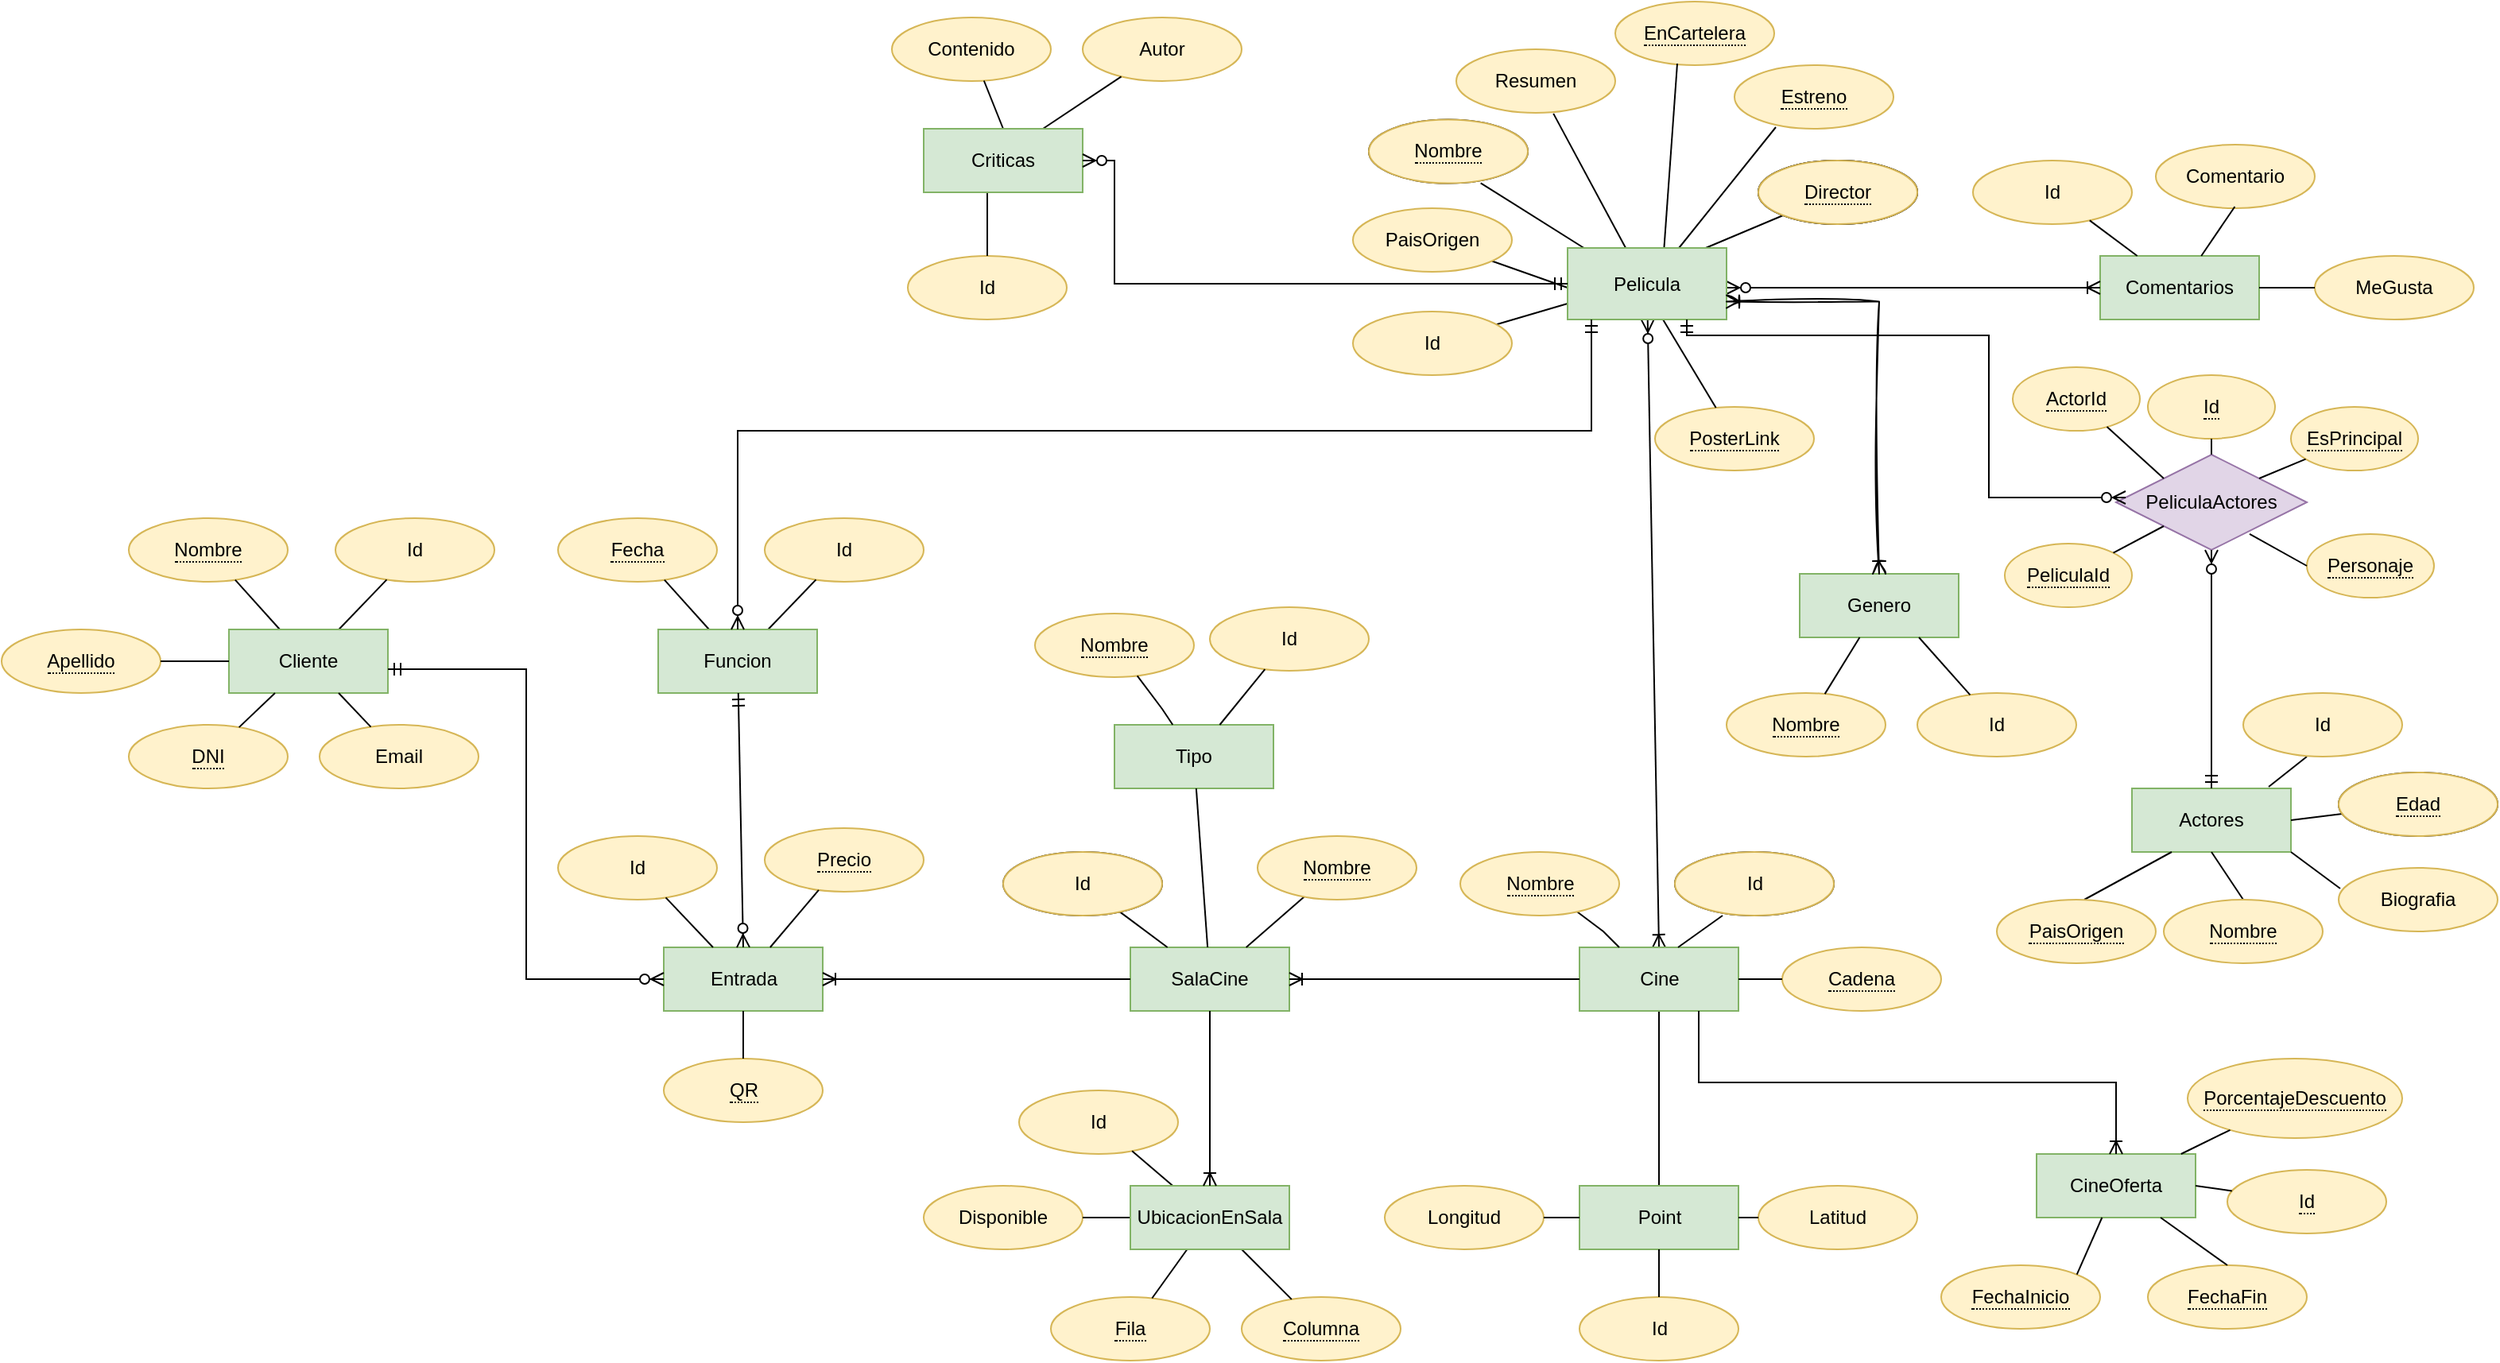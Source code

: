 <mxfile version="21.2.3" type="github">
  <diagram id="R2lEEEUBdFMjLlhIrx00" name="Page-1">
    <mxGraphModel dx="2820" dy="452" grid="1" gridSize="10" guides="1" tooltips="1" connect="1" arrows="1" fold="1" page="1" pageScale="1" pageWidth="850" pageHeight="1100" math="0" shadow="0" extFonts="Permanent Marker^https://fonts.googleapis.com/css?family=Permanent+Marker">
      <root>
        <mxCell id="0" />
        <mxCell id="1" parent="0" />
        <mxCell id="tJHlunaHGwE3_z8lCXSF-1" value="Pelicula" style="whiteSpace=wrap;html=1;align=center;fillColor=#d5e8d4;strokeColor=#82b366;" parent="1" vertex="1">
          <mxGeometry x="125" y="300" width="100" height="40" as="geometry" />
        </mxCell>
        <mxCell id="tJHlunaHGwE3_z8lCXSF-5" value="" style="endArrow=none;html=1;rounded=0;exitX=1;exitY=1;exitDx=0;exitDy=0;" parent="1" target="tJHlunaHGwE3_z8lCXSF-1" edge="1">
          <mxGeometry relative="1" as="geometry">
            <mxPoint x="70.355" y="254.142" as="sourcePoint" />
            <mxPoint x="445" y="350" as="targetPoint" />
          </mxGeometry>
        </mxCell>
        <mxCell id="tJHlunaHGwE3_z8lCXSF-7" value="" style="endArrow=none;html=1;rounded=0;exitX=0.26;exitY=0.975;exitDx=0;exitDy=0;exitPerimeter=0;" parent="1" source="tJHlunaHGwE3_z8lCXSF-92" target="tJHlunaHGwE3_z8lCXSF-1" edge="1">
          <mxGeometry relative="1" as="geometry">
            <mxPoint x="206" y="244" as="sourcePoint" />
            <mxPoint x="445" y="350" as="targetPoint" />
          </mxGeometry>
        </mxCell>
        <mxCell id="tJHlunaHGwE3_z8lCXSF-8" value="&lt;span style=&quot;border-bottom: 1px dotted&quot;&gt;Director&lt;/span&gt;" style="ellipse;whiteSpace=wrap;html=1;align=center;" parent="1" vertex="1">
          <mxGeometry x="245" y="240" width="100" height="40" as="geometry" />
        </mxCell>
        <mxCell id="tJHlunaHGwE3_z8lCXSF-9" value="" style="endArrow=none;html=1;rounded=0;entryX=0.75;entryY=0;entryDx=0;entryDy=0;" parent="1" source="tJHlunaHGwE3_z8lCXSF-95" target="tJHlunaHGwE3_z8lCXSF-1" edge="1">
          <mxGeometry relative="1" as="geometry">
            <mxPoint x="285" y="350" as="sourcePoint" />
            <mxPoint x="445" y="350" as="targetPoint" />
          </mxGeometry>
        </mxCell>
        <mxCell id="tJHlunaHGwE3_z8lCXSF-11" value="Actores" style="whiteSpace=wrap;html=1;align=center;fillColor=#d5e8d4;strokeColor=#82b366;" parent="1" vertex="1">
          <mxGeometry x="480" y="635" width="100" height="40" as="geometry" />
        </mxCell>
        <mxCell id="tJHlunaHGwE3_z8lCXSF-14" value="&lt;span style=&quot;border-bottom: 1px dotted&quot;&gt;Edad&lt;/span&gt;" style="ellipse;whiteSpace=wrap;html=1;align=center;" parent="1" vertex="1">
          <mxGeometry x="610" y="625" width="100" height="40" as="geometry" />
        </mxCell>
        <mxCell id="tJHlunaHGwE3_z8lCXSF-16" value="" style="endArrow=none;html=1;rounded=0;entryX=0.25;entryY=1;entryDx=0;entryDy=0;" parent="1" target="tJHlunaHGwE3_z8lCXSF-11" edge="1">
          <mxGeometry relative="1" as="geometry">
            <mxPoint x="450" y="705" as="sourcePoint" />
            <mxPoint x="540" y="635" as="targetPoint" />
          </mxGeometry>
        </mxCell>
        <mxCell id="tJHlunaHGwE3_z8lCXSF-17" value="" style="endArrow=none;html=1;rounded=0;exitX=1;exitY=0.5;exitDx=0;exitDy=0;" parent="1" source="tJHlunaHGwE3_z8lCXSF-11" target="tJHlunaHGwE3_z8lCXSF-97" edge="1">
          <mxGeometry relative="1" as="geometry">
            <mxPoint x="380" y="635" as="sourcePoint" />
            <mxPoint x="610" y="655" as="targetPoint" />
          </mxGeometry>
        </mxCell>
        <mxCell id="tJHlunaHGwE3_z8lCXSF-18" value="" style="endArrow=none;html=1;rounded=0;entryX=0.5;entryY=1;entryDx=0;entryDy=0;exitX=0.5;exitY=0;exitDx=0;exitDy=0;" parent="1" source="tJHlunaHGwE3_z8lCXSF-98" target="tJHlunaHGwE3_z8lCXSF-11" edge="1">
          <mxGeometry relative="1" as="geometry">
            <mxPoint x="550" y="705" as="sourcePoint" />
            <mxPoint x="540" y="635" as="targetPoint" />
          </mxGeometry>
        </mxCell>
        <mxCell id="tJHlunaHGwE3_z8lCXSF-22" value="" style="endArrow=none;html=1;rounded=0;entryX=0;entryY=0.5;entryDx=0;entryDy=0;" parent="1" source="tJHlunaHGwE3_z8lCXSF-93" target="tJHlunaHGwE3_z8lCXSF-1" edge="1">
          <mxGeometry relative="1" as="geometry">
            <mxPoint x="76.144" y="361.876" as="sourcePoint" />
            <mxPoint x="445" y="350" as="targetPoint" />
          </mxGeometry>
        </mxCell>
        <mxCell id="tJHlunaHGwE3_z8lCXSF-23" value="SalaCine" style="whiteSpace=wrap;html=1;align=center;fillColor=#d5e8d4;strokeColor=#82b366;" parent="1" vertex="1">
          <mxGeometry x="-150" y="735" width="100" height="40" as="geometry" />
        </mxCell>
        <mxCell id="tJHlunaHGwE3_z8lCXSF-24" value="" style="fontSize=12;html=1;endArrow=ERoneToMany;startArrow=ERzeroToMany;rounded=0;entryX=0.5;entryY=0;entryDx=0;entryDy=0;" parent="1" source="tJHlunaHGwE3_z8lCXSF-1" target="tJHlunaHGwE3_z8lCXSF-58" edge="1">
          <mxGeometry width="100" height="100" relative="1" as="geometry">
            <mxPoint x="280" y="465" as="sourcePoint" />
            <mxPoint x="440" y="505" as="targetPoint" />
          </mxGeometry>
        </mxCell>
        <mxCell id="tJHlunaHGwE3_z8lCXSF-25" value="&lt;span style=&quot;border-bottom: 1px dotted&quot;&gt;Nombre&lt;/span&gt;" style="ellipse;whiteSpace=wrap;html=1;align=center;fillColor=#fff2cc;strokeColor=#d6b656;" parent="1" vertex="1">
          <mxGeometry x="225" y="575" width="100" height="40" as="geometry" />
        </mxCell>
        <mxCell id="tJHlunaHGwE3_z8lCXSF-26" value="Genero" style="whiteSpace=wrap;html=1;align=center;fillColor=#d5e8d4;strokeColor=#82b366;" parent="1" vertex="1">
          <mxGeometry x="271" y="500" width="100" height="40" as="geometry" />
        </mxCell>
        <mxCell id="tJHlunaHGwE3_z8lCXSF-31" value="" style="endArrow=none;html=1;rounded=0;" parent="1" source="tJHlunaHGwE3_z8lCXSF-25" target="tJHlunaHGwE3_z8lCXSF-26" edge="1">
          <mxGeometry relative="1" as="geometry">
            <mxPoint x="278.57" y="485.71" as="sourcePoint" />
            <mxPoint x="505" y="504.28" as="targetPoint" />
          </mxGeometry>
        </mxCell>
        <mxCell id="tJHlunaHGwE3_z8lCXSF-43" value="" style="endArrow=none;html=1;rounded=0;entryX=0;entryY=0.75;entryDx=0;entryDy=0;" parent="1" source="tJHlunaHGwE3_z8lCXSF-94" target="tJHlunaHGwE3_z8lCXSF-1" edge="1">
          <mxGeometry relative="1" as="geometry">
            <mxPoint x="105" y="421" as="sourcePoint" />
            <mxPoint x="140" y="340" as="targetPoint" />
          </mxGeometry>
        </mxCell>
        <mxCell id="tJHlunaHGwE3_z8lCXSF-45" value="" style="endArrow=none;html=1;rounded=0;exitX=0.86;exitY=-0.025;exitDx=0;exitDy=0;exitPerimeter=0;" parent="1" source="tJHlunaHGwE3_z8lCXSF-11" edge="1">
          <mxGeometry relative="1" as="geometry">
            <mxPoint x="220" y="715" as="sourcePoint" />
            <mxPoint x="590" y="615" as="targetPoint" />
          </mxGeometry>
        </mxCell>
        <mxCell id="tJHlunaHGwE3_z8lCXSF-46" value="Id" style="ellipse;whiteSpace=wrap;html=1;align=center;fillColor=#fff2cc;strokeColor=#d6b656;" parent="1" vertex="1">
          <mxGeometry x="345" y="575" width="100" height="40" as="geometry" />
        </mxCell>
        <mxCell id="tJHlunaHGwE3_z8lCXSF-47" value="" style="endArrow=none;html=1;rounded=0;entryX=0.75;entryY=1;entryDx=0;entryDy=0;" parent="1" source="tJHlunaHGwE3_z8lCXSF-46" target="tJHlunaHGwE3_z8lCXSF-26" edge="1">
          <mxGeometry relative="1" as="geometry">
            <mxPoint x="363.482" y="485.403" as="sourcePoint" />
            <mxPoint x="485" y="584.28" as="targetPoint" />
          </mxGeometry>
        </mxCell>
        <mxCell id="tJHlunaHGwE3_z8lCXSF-48" value="Id" style="ellipse;whiteSpace=wrap;html=1;align=center;" parent="1" vertex="1">
          <mxGeometry x="-230" y="675" width="100" height="40" as="geometry" />
        </mxCell>
        <mxCell id="tJHlunaHGwE3_z8lCXSF-49" value="" style="endArrow=none;html=1;rounded=0;" parent="1" source="tJHlunaHGwE3_z8lCXSF-102" target="tJHlunaHGwE3_z8lCXSF-23" edge="1">
          <mxGeometry relative="1" as="geometry">
            <mxPoint x="-220" y="765" as="sourcePoint" />
            <mxPoint x="-60" y="765" as="targetPoint" />
          </mxGeometry>
        </mxCell>
        <mxCell id="tJHlunaHGwE3_z8lCXSF-51" value="" style="endArrow=none;html=1;rounded=0;" parent="1" source="tJHlunaHGwE3_z8lCXSF-103" target="tJHlunaHGwE3_z8lCXSF-23" edge="1">
          <mxGeometry relative="1" as="geometry">
            <mxPoint x="-180" y="765" as="sourcePoint" />
            <mxPoint x="-106" y="746" as="targetPoint" />
          </mxGeometry>
        </mxCell>
        <mxCell id="tJHlunaHGwE3_z8lCXSF-57" value="" style="endArrow=none;html=1;rounded=0;" parent="1" source="tJHlunaHGwE3_z8lCXSF-66" target="tJHlunaHGwE3_z8lCXSF-58" edge="1">
          <mxGeometry relative="1" as="geometry">
            <mxPoint x="108.334" y="705.011" as="sourcePoint" />
            <mxPoint x="73" y="675" as="targetPoint" />
          </mxGeometry>
        </mxCell>
        <mxCell id="tJHlunaHGwE3_z8lCXSF-58" value="Cine" style="whiteSpace=wrap;html=1;align=center;fillColor=#d5e8d4;strokeColor=#82b366;" parent="1" vertex="1">
          <mxGeometry x="132.5" y="735" width="100" height="40" as="geometry" />
        </mxCell>
        <mxCell id="tJHlunaHGwE3_z8lCXSF-59" value="" style="edgeStyle=entityRelationEdgeStyle;fontSize=12;html=1;endArrow=ERoneToMany;rounded=0;entryX=1;entryY=0.5;entryDx=0;entryDy=0;exitX=0;exitY=0.5;exitDx=0;exitDy=0;" parent="1" source="tJHlunaHGwE3_z8lCXSF-58" target="tJHlunaHGwE3_z8lCXSF-23" edge="1">
          <mxGeometry width="100" height="100" relative="1" as="geometry">
            <mxPoint x="20" y="805" as="sourcePoint" />
            <mxPoint x="330" y="605" as="targetPoint" />
          </mxGeometry>
        </mxCell>
        <mxCell id="tJHlunaHGwE3_z8lCXSF-61" value="Id" style="ellipse;whiteSpace=wrap;html=1;align=center;" parent="1" vertex="1">
          <mxGeometry x="192.5" y="675" width="100" height="40" as="geometry" />
        </mxCell>
        <mxCell id="tJHlunaHGwE3_z8lCXSF-63" value="" style="endArrow=none;html=1;rounded=0;entryX=0.25;entryY=0;entryDx=0;entryDy=0;" parent="1" source="tJHlunaHGwE3_z8lCXSF-101" target="tJHlunaHGwE3_z8lCXSF-58" edge="1">
          <mxGeometry relative="1" as="geometry">
            <mxPoint x="132.5" y="705" as="sourcePoint" />
            <mxPoint x="-23.5" y="746" as="targetPoint" />
            <Array as="points">
              <mxPoint x="147.5" y="725" />
            </Array>
          </mxGeometry>
        </mxCell>
        <mxCell id="tJHlunaHGwE3_z8lCXSF-64" value="" style="endArrow=none;html=1;rounded=0;entryX=0.62;entryY=0;entryDx=0;entryDy=0;entryPerimeter=0;" parent="1" target="tJHlunaHGwE3_z8lCXSF-58" edge="1">
          <mxGeometry relative="1" as="geometry">
            <mxPoint x="222.5" y="715" as="sourcePoint" />
            <mxPoint x="167.5" y="745" as="targetPoint" />
          </mxGeometry>
        </mxCell>
        <mxCell id="tJHlunaHGwE3_z8lCXSF-66" value="Point" style="whiteSpace=wrap;html=1;align=center;fillColor=#d5e8d4;strokeColor=#82b366;" parent="1" vertex="1">
          <mxGeometry x="132.5" y="885" width="100" height="40" as="geometry" />
        </mxCell>
        <mxCell id="tJHlunaHGwE3_z8lCXSF-77" value="Latitud" style="ellipse;whiteSpace=wrap;html=1;align=center;fillColor=#fff2cc;strokeColor=#d6b656;" parent="1" vertex="1">
          <mxGeometry x="245" y="885" width="100" height="40" as="geometry" />
        </mxCell>
        <mxCell id="tJHlunaHGwE3_z8lCXSF-78" value="" style="endArrow=none;html=1;rounded=0;exitX=1;exitY=0.5;exitDx=0;exitDy=0;" parent="1" source="tJHlunaHGwE3_z8lCXSF-66" target="tJHlunaHGwE3_z8lCXSF-77" edge="1">
          <mxGeometry relative="1" as="geometry">
            <mxPoint x="208.5" y="935" as="sourcePoint" />
            <mxPoint x="260.34" y="959.686" as="targetPoint" />
          </mxGeometry>
        </mxCell>
        <mxCell id="tJHlunaHGwE3_z8lCXSF-83" value="&lt;span style=&quot;border-bottom: 1px dotted&quot;&gt;Nombre&lt;/span&gt;" style="ellipse;whiteSpace=wrap;html=1;align=center;" parent="1" vertex="1">
          <mxGeometry y="214.28" width="100" height="40" as="geometry" />
        </mxCell>
        <mxCell id="tJHlunaHGwE3_z8lCXSF-89" value="&lt;span style=&quot;border-bottom: 1px dotted&quot;&gt;Director&lt;/span&gt;" style="ellipse;whiteSpace=wrap;html=1;align=center;" parent="1" vertex="1">
          <mxGeometry x="245" y="240" width="100" height="40" as="geometry" />
        </mxCell>
        <mxCell id="tJHlunaHGwE3_z8lCXSF-91" value="&lt;span style=&quot;border-bottom: 1px dotted&quot;&gt;Nombre&lt;/span&gt;" style="ellipse;whiteSpace=wrap;html=1;align=center;fillColor=#fff2cc;strokeColor=#d6b656;" parent="1" vertex="1">
          <mxGeometry y="214.28" width="100" height="40" as="geometry" />
        </mxCell>
        <mxCell id="tJHlunaHGwE3_z8lCXSF-92" value="&lt;span style=&quot;border-bottom: 1px dotted&quot;&gt;Estreno&lt;/span&gt;" style="ellipse;whiteSpace=wrap;html=1;align=center;fillColor=#fff2cc;strokeColor=#d6b656;" parent="1" vertex="1">
          <mxGeometry x="230" y="180" width="100" height="40" as="geometry" />
        </mxCell>
        <mxCell id="tJHlunaHGwE3_z8lCXSF-93" value="PaisOrigen" style="ellipse;whiteSpace=wrap;html=1;align=center;fillColor=#fff2cc;strokeColor=#d6b656;" parent="1" vertex="1">
          <mxGeometry x="-10" y="270" width="100" height="40" as="geometry" />
        </mxCell>
        <mxCell id="tJHlunaHGwE3_z8lCXSF-94" value="Id" style="ellipse;whiteSpace=wrap;html=1;align=center;fillColor=#fff2cc;strokeColor=#d6b656;" parent="1" vertex="1">
          <mxGeometry x="-10" y="335" width="100" height="40" as="geometry" />
        </mxCell>
        <mxCell id="tJHlunaHGwE3_z8lCXSF-95" value="&lt;span style=&quot;border-bottom: 1px dotted&quot;&gt;Director&lt;/span&gt;" style="ellipse;whiteSpace=wrap;html=1;align=center;fillColor=#fff2cc;strokeColor=#d6b656;" parent="1" vertex="1">
          <mxGeometry x="245" y="240" width="100" height="40" as="geometry" />
        </mxCell>
        <mxCell id="tJHlunaHGwE3_z8lCXSF-96" value="Id" style="ellipse;whiteSpace=wrap;html=1;align=center;fillColor=#fff2cc;strokeColor=#d6b656;" parent="1" vertex="1">
          <mxGeometry x="550" y="575" width="100" height="40" as="geometry" />
        </mxCell>
        <mxCell id="tJHlunaHGwE3_z8lCXSF-97" value="&lt;span style=&quot;border-bottom: 1px dotted&quot;&gt;Edad&lt;/span&gt;" style="ellipse;whiteSpace=wrap;html=1;align=center;fillColor=#fff2cc;strokeColor=#d6b656;" parent="1" vertex="1">
          <mxGeometry x="610" y="625" width="100" height="40" as="geometry" />
        </mxCell>
        <mxCell id="tJHlunaHGwE3_z8lCXSF-98" value="&lt;span style=&quot;border-bottom: 1px dotted&quot;&gt;Nombre&lt;/span&gt;" style="ellipse;whiteSpace=wrap;html=1;align=center;fillColor=#fff2cc;strokeColor=#d6b656;" parent="1" vertex="1">
          <mxGeometry x="500" y="705" width="100" height="40" as="geometry" />
        </mxCell>
        <mxCell id="tJHlunaHGwE3_z8lCXSF-99" value="&lt;span style=&quot;border-bottom: 1px dotted&quot;&gt;PaisOrigen&lt;/span&gt;" style="ellipse;whiteSpace=wrap;html=1;align=center;fillColor=#fff2cc;strokeColor=#d6b656;" parent="1" vertex="1">
          <mxGeometry x="395" y="705" width="100" height="40" as="geometry" />
        </mxCell>
        <mxCell id="tJHlunaHGwE3_z8lCXSF-100" value="Id" style="ellipse;whiteSpace=wrap;html=1;align=center;fillColor=#fff2cc;strokeColor=#d6b656;" parent="1" vertex="1">
          <mxGeometry x="192.5" y="675" width="100" height="40" as="geometry" />
        </mxCell>
        <mxCell id="tJHlunaHGwE3_z8lCXSF-101" value="&lt;span style=&quot;border-bottom: 1px dotted&quot;&gt;Nombre&lt;/span&gt;" style="ellipse;whiteSpace=wrap;html=1;align=center;fillColor=#fff2cc;strokeColor=#d6b656;" parent="1" vertex="1">
          <mxGeometry x="57.5" y="675" width="100" height="40" as="geometry" />
        </mxCell>
        <mxCell id="tJHlunaHGwE3_z8lCXSF-102" value="Id" style="ellipse;whiteSpace=wrap;html=1;align=center;fillColor=#fff2cc;strokeColor=#d6b656;" parent="1" vertex="1">
          <mxGeometry x="-230" y="675" width="100" height="40" as="geometry" />
        </mxCell>
        <mxCell id="tJHlunaHGwE3_z8lCXSF-103" value="&lt;span style=&quot;border-bottom: 1px dotted&quot;&gt;Nombre&lt;/span&gt;" style="ellipse;whiteSpace=wrap;html=1;align=center;fillColor=#fff2cc;strokeColor=#d6b656;" parent="1" vertex="1">
          <mxGeometry x="-70" y="665" width="100" height="40" as="geometry" />
        </mxCell>
        <mxCell id="tJHlunaHGwE3_z8lCXSF-105" value="Longitud" style="ellipse;whiteSpace=wrap;html=1;align=center;fillColor=#fff2cc;strokeColor=#d6b656;" parent="1" vertex="1">
          <mxGeometry x="10" y="885" width="100" height="40" as="geometry" />
        </mxCell>
        <mxCell id="tJHlunaHGwE3_z8lCXSF-106" value="Id" style="ellipse;whiteSpace=wrap;html=1;align=center;fillColor=#fff2cc;strokeColor=#d6b656;" parent="1" vertex="1">
          <mxGeometry x="132.5" y="955" width="100" height="40" as="geometry" />
        </mxCell>
        <mxCell id="tJHlunaHGwE3_z8lCXSF-108" value="Comentarios" style="whiteSpace=wrap;html=1;align=center;fillColor=#d5e8d4;strokeColor=#82b366;" parent="1" vertex="1">
          <mxGeometry x="460" y="300" width="100" height="40" as="geometry" />
        </mxCell>
        <mxCell id="tJHlunaHGwE3_z8lCXSF-110" value="Id" style="ellipse;whiteSpace=wrap;html=1;align=center;fillColor=#fff2cc;strokeColor=#d6b656;" parent="1" vertex="1">
          <mxGeometry x="380" y="240" width="100" height="40" as="geometry" />
        </mxCell>
        <mxCell id="tJHlunaHGwE3_z8lCXSF-111" value="" style="endArrow=none;html=1;rounded=0;" parent="1" source="tJHlunaHGwE3_z8lCXSF-110" target="tJHlunaHGwE3_z8lCXSF-108" edge="1">
          <mxGeometry relative="1" as="geometry">
            <mxPoint x="230" y="480" as="sourcePoint" />
            <mxPoint x="390" y="480" as="targetPoint" />
          </mxGeometry>
        </mxCell>
        <mxCell id="tJHlunaHGwE3_z8lCXSF-112" value="Comentario" style="ellipse;whiteSpace=wrap;html=1;align=center;fillColor=#fff2cc;strokeColor=#d6b656;" parent="1" vertex="1">
          <mxGeometry x="495" y="230" width="100" height="40" as="geometry" />
        </mxCell>
        <mxCell id="tJHlunaHGwE3_z8lCXSF-113" value="" style="endArrow=none;html=1;rounded=0;" parent="1" source="tJHlunaHGwE3_z8lCXSF-108" edge="1">
          <mxGeometry relative="1" as="geometry">
            <mxPoint x="490.0" y="300" as="sourcePoint" />
            <mxPoint x="544.706" y="269.0" as="targetPoint" />
          </mxGeometry>
        </mxCell>
        <mxCell id="tJHlunaHGwE3_z8lCXSF-114" value="MeGusta" style="ellipse;whiteSpace=wrap;html=1;align=center;fillColor=#fff2cc;strokeColor=#d6b656;" parent="1" vertex="1">
          <mxGeometry x="595" y="300" width="100" height="40" as="geometry" />
        </mxCell>
        <mxCell id="tJHlunaHGwE3_z8lCXSF-115" value="" style="endArrow=none;html=1;rounded=0;entryX=0;entryY=0.5;entryDx=0;entryDy=0;" parent="1" target="tJHlunaHGwE3_z8lCXSF-114" edge="1">
          <mxGeometry relative="1" as="geometry">
            <mxPoint x="560" y="320" as="sourcePoint" />
            <mxPoint x="554.706" y="279.0" as="targetPoint" />
          </mxGeometry>
        </mxCell>
        <mxCell id="tJHlunaHGwE3_z8lCXSF-116" value="Tipo" style="whiteSpace=wrap;html=1;align=center;fillColor=#d5e8d4;strokeColor=#82b366;" parent="1" vertex="1">
          <mxGeometry x="-160" y="595" width="100" height="40" as="geometry" />
        </mxCell>
        <mxCell id="tJHlunaHGwE3_z8lCXSF-117" value="&lt;span style=&quot;border-bottom: 1px dotted&quot;&gt;Nombre&lt;/span&gt;" style="ellipse;whiteSpace=wrap;html=1;align=center;fillColor=#fff2cc;strokeColor=#d6b656;" parent="1" vertex="1">
          <mxGeometry x="-210" y="525" width="100" height="40" as="geometry" />
        </mxCell>
        <mxCell id="tJHlunaHGwE3_z8lCXSF-118" value="Id" style="ellipse;whiteSpace=wrap;html=1;align=center;fillColor=#fff2cc;strokeColor=#d6b656;" parent="1" vertex="1">
          <mxGeometry x="-100" y="521" width="100" height="40" as="geometry" />
        </mxCell>
        <mxCell id="tJHlunaHGwE3_z8lCXSF-119" value="" style="endArrow=none;html=1;rounded=0;" parent="1" source="tJHlunaHGwE3_z8lCXSF-117" target="tJHlunaHGwE3_z8lCXSF-116" edge="1">
          <mxGeometry relative="1" as="geometry">
            <mxPoint x="-310" y="585" as="sourcePoint" />
            <mxPoint x="-150" y="585" as="targetPoint" />
            <Array as="points">
              <mxPoint x="-130" y="585" />
            </Array>
          </mxGeometry>
        </mxCell>
        <mxCell id="tJHlunaHGwE3_z8lCXSF-120" value="" style="endArrow=none;html=1;rounded=0;" parent="1" source="tJHlunaHGwE3_z8lCXSF-118" target="tJHlunaHGwE3_z8lCXSF-116" edge="1">
          <mxGeometry relative="1" as="geometry">
            <mxPoint x="-310" y="585" as="sourcePoint" />
            <mxPoint x="-150" y="585" as="targetPoint" />
          </mxGeometry>
        </mxCell>
        <mxCell id="tJHlunaHGwE3_z8lCXSF-121" value="Resumen" style="ellipse;whiteSpace=wrap;html=1;align=center;fillColor=#fff2cc;strokeColor=#d6b656;" parent="1" vertex="1">
          <mxGeometry x="55" y="170" width="100" height="40" as="geometry" />
        </mxCell>
        <mxCell id="tJHlunaHGwE3_z8lCXSF-122" value="" style="endArrow=none;html=1;rounded=0;entryX=0.611;entryY=1.011;entryDx=0;entryDy=0;entryPerimeter=0;" parent="1" source="tJHlunaHGwE3_z8lCXSF-1" target="tJHlunaHGwE3_z8lCXSF-121" edge="1">
          <mxGeometry relative="1" as="geometry">
            <mxPoint x="185" y="270" as="sourcePoint" />
            <mxPoint x="345" y="270" as="targetPoint" />
          </mxGeometry>
        </mxCell>
        <mxCell id="tJHlunaHGwE3_z8lCXSF-123" value="Biografia" style="ellipse;whiteSpace=wrap;html=1;align=center;fillColor=#fff2cc;strokeColor=#d6b656;" parent="1" vertex="1">
          <mxGeometry x="610" y="685" width="100" height="40" as="geometry" />
        </mxCell>
        <mxCell id="mtr05lMuGRQ83ZZ1pHc--1" value="&lt;span style=&quot;border-bottom: 1px dotted&quot;&gt;PosterLink&lt;/span&gt;" style="ellipse;whiteSpace=wrap;html=1;align=center;fillColor=#fff2cc;strokeColor=#d6b656;" parent="1" vertex="1">
          <mxGeometry x="180" y="395" width="100" height="40" as="geometry" />
        </mxCell>
        <mxCell id="mtr05lMuGRQ83ZZ1pHc--2" value="" style="endArrow=none;html=1;rounded=0;" parent="1" target="mtr05lMuGRQ83ZZ1pHc--1" edge="1">
          <mxGeometry relative="1" as="geometry">
            <mxPoint x="185" y="340" as="sourcePoint" />
            <mxPoint x="335" y="310" as="targetPoint" />
          </mxGeometry>
        </mxCell>
        <mxCell id="iW_pZbnp_ivnEEt0ShDb-1" value="Criticas" style="whiteSpace=wrap;html=1;align=center;fillColor=#d5e8d4;strokeColor=#82b366;" parent="1" vertex="1">
          <mxGeometry x="-280" y="220" width="100" height="40" as="geometry" />
        </mxCell>
        <mxCell id="iW_pZbnp_ivnEEt0ShDb-3" value="Contenido" style="ellipse;whiteSpace=wrap;html=1;align=center;fillColor=#fff2cc;strokeColor=#d6b656;" parent="1" vertex="1">
          <mxGeometry x="-300" y="150" width="100" height="40" as="geometry" />
        </mxCell>
        <mxCell id="iW_pZbnp_ivnEEt0ShDb-4" value="Autor" style="ellipse;whiteSpace=wrap;html=1;align=center;fillColor=#fff2cc;strokeColor=#d6b656;" parent="1" vertex="1">
          <mxGeometry x="-180" y="150" width="100" height="40" as="geometry" />
        </mxCell>
        <mxCell id="Wgol9Mu29P_vfPn5DOQJ-2" value="" style="endArrow=none;html=1;rounded=0;exitX=1;exitY=0.5;exitDx=0;exitDy=0;" parent="1" source="tJHlunaHGwE3_z8lCXSF-105" target="tJHlunaHGwE3_z8lCXSF-66" edge="1">
          <mxGeometry relative="1" as="geometry">
            <mxPoint x="242.5" y="915" as="sourcePoint" />
            <mxPoint x="272.5" y="915" as="targetPoint" />
          </mxGeometry>
        </mxCell>
        <mxCell id="Wgol9Mu29P_vfPn5DOQJ-4" value="" style="endArrow=none;html=1;rounded=0;exitX=0.5;exitY=1;exitDx=0;exitDy=0;entryX=0.5;entryY=0;entryDx=0;entryDy=0;" parent="1" source="tJHlunaHGwE3_z8lCXSF-66" target="tJHlunaHGwE3_z8lCXSF-106" edge="1">
          <mxGeometry relative="1" as="geometry">
            <mxPoint x="242.5" y="915" as="sourcePoint" />
            <mxPoint x="272.5" y="915" as="targetPoint" />
          </mxGeometry>
        </mxCell>
        <mxCell id="Wgol9Mu29P_vfPn5DOQJ-5" value="" style="endArrow=none;html=1;rounded=0;exitX=0.75;exitY=0;exitDx=0;exitDy=0;" parent="1" source="lpPUyzaAOuLx09l9BWsa-40" target="iW_pZbnp_ivnEEt0ShDb-4" edge="1">
          <mxGeometry relative="1" as="geometry">
            <mxPoint x="353.61" y="230" as="sourcePoint" />
            <mxPoint x="374.706" y="199.0" as="targetPoint" />
          </mxGeometry>
        </mxCell>
        <mxCell id="Wgol9Mu29P_vfPn5DOQJ-6" value="" style="endArrow=none;html=1;rounded=0;exitX=0.5;exitY=0;exitDx=0;exitDy=0;" parent="1" source="iW_pZbnp_ivnEEt0ShDb-1" target="iW_pZbnp_ivnEEt0ShDb-3" edge="1">
          <mxGeometry relative="1" as="geometry">
            <mxPoint x="-213" y="229" as="sourcePoint" />
            <mxPoint x="-120" y="200" as="targetPoint" />
          </mxGeometry>
        </mxCell>
        <mxCell id="Wgol9Mu29P_vfPn5DOQJ-7" value="Id" style="ellipse;whiteSpace=wrap;html=1;align=center;fillColor=#fff2cc;strokeColor=#d6b656;" parent="1" vertex="1">
          <mxGeometry x="-290" y="300" width="100" height="40" as="geometry" />
        </mxCell>
        <mxCell id="Wgol9Mu29P_vfPn5DOQJ-8" value="" style="endArrow=none;html=1;rounded=0;" parent="1" target="Wgol9Mu29P_vfPn5DOQJ-7" edge="1">
          <mxGeometry relative="1" as="geometry">
            <mxPoint x="-240" y="260" as="sourcePoint" />
            <mxPoint x="18.221" y="330" as="targetPoint" />
          </mxGeometry>
        </mxCell>
        <mxCell id="Wgol9Mu29P_vfPn5DOQJ-9" value="CineOferta" style="whiteSpace=wrap;html=1;align=center;fillColor=#d5e8d4;strokeColor=#82b366;" parent="1" vertex="1">
          <mxGeometry x="420" y="865" width="100" height="40" as="geometry" />
        </mxCell>
        <mxCell id="Wgol9Mu29P_vfPn5DOQJ-12" value="&lt;span style=&quot;border-bottom: 1px dotted&quot;&gt;Id&lt;/span&gt;" style="ellipse;whiteSpace=wrap;html=1;align=center;fillColor=#fff2cc;strokeColor=#d6b656;" parent="1" vertex="1">
          <mxGeometry x="540" y="875" width="100" height="40" as="geometry" />
        </mxCell>
        <mxCell id="Wgol9Mu29P_vfPn5DOQJ-16" value="&lt;span style=&quot;border-bottom: 1px dotted&quot;&gt;FechaInicio&lt;/span&gt;" style="ellipse;whiteSpace=wrap;html=1;align=center;fillColor=#fff2cc;strokeColor=#d6b656;" parent="1" vertex="1">
          <mxGeometry x="360" y="935" width="100" height="40" as="geometry" />
        </mxCell>
        <mxCell id="Wgol9Mu29P_vfPn5DOQJ-17" value="&lt;span style=&quot;border-bottom: 1px dotted&quot;&gt;FechaFin&lt;/span&gt;" style="ellipse;whiteSpace=wrap;html=1;align=center;fillColor=#fff2cc;strokeColor=#d6b656;" parent="1" vertex="1">
          <mxGeometry x="490" y="935" width="100" height="40" as="geometry" />
        </mxCell>
        <mxCell id="Wgol9Mu29P_vfPn5DOQJ-18" value="" style="endArrow=none;html=1;rounded=0;entryX=0.5;entryY=0;entryDx=0;entryDy=0;" parent="1" source="Wgol9Mu29P_vfPn5DOQJ-9" target="Wgol9Mu29P_vfPn5DOQJ-17" edge="1">
          <mxGeometry relative="1" as="geometry">
            <mxPoint x="480" y="915" as="sourcePoint" />
            <mxPoint x="544.645" y="940.858" as="targetPoint" />
          </mxGeometry>
        </mxCell>
        <mxCell id="Wgol9Mu29P_vfPn5DOQJ-19" value="" style="endArrow=none;html=1;rounded=0;entryX=1;entryY=0;entryDx=0;entryDy=0;" parent="1" source="Wgol9Mu29P_vfPn5DOQJ-9" target="Wgol9Mu29P_vfPn5DOQJ-16" edge="1">
          <mxGeometry relative="1" as="geometry">
            <mxPoint x="470" y="905" as="sourcePoint" />
            <mxPoint x="490" y="975" as="targetPoint" />
          </mxGeometry>
        </mxCell>
        <mxCell id="Wgol9Mu29P_vfPn5DOQJ-20" value="" style="endArrow=none;html=1;rounded=0;exitX=1;exitY=0.5;exitDx=0;exitDy=0;" parent="1" source="Wgol9Mu29P_vfPn5DOQJ-9" target="Wgol9Mu29P_vfPn5DOQJ-12" edge="1">
          <mxGeometry relative="1" as="geometry">
            <mxPoint x="480" y="915" as="sourcePoint" />
            <mxPoint x="544.645" y="940.858" as="targetPoint" />
          </mxGeometry>
        </mxCell>
        <mxCell id="Wgol9Mu29P_vfPn5DOQJ-22" value="PeliculaActores" style="shape=rhombus;perimeter=rhombusPerimeter;whiteSpace=wrap;html=1;align=center;fillColor=#e1d5e7;strokeColor=#9673a6;" parent="1" vertex="1">
          <mxGeometry x="470" y="425" width="120" height="60" as="geometry" />
        </mxCell>
        <mxCell id="Wgol9Mu29P_vfPn5DOQJ-24" value="" style="fontSize=12;html=1;endArrow=ERzeroToMany;startArrow=ERmandOne;rounded=0;entryX=0.5;entryY=1;entryDx=0;entryDy=0;" parent="1" source="tJHlunaHGwE3_z8lCXSF-11" target="Wgol9Mu29P_vfPn5DOQJ-22" edge="1">
          <mxGeometry width="100" height="100" relative="1" as="geometry">
            <mxPoint x="470" y="560" as="sourcePoint" />
            <mxPoint x="530" y="630" as="targetPoint" />
          </mxGeometry>
        </mxCell>
        <mxCell id="Wgol9Mu29P_vfPn5DOQJ-25" value="&lt;span style=&quot;border-bottom: 1px dotted&quot;&gt;PeliculaId&lt;/span&gt;" style="ellipse;whiteSpace=wrap;html=1;align=center;fillColor=#fff2cc;strokeColor=#d6b656;" parent="1" vertex="1">
          <mxGeometry x="400" y="481" width="80" height="40" as="geometry" />
        </mxCell>
        <mxCell id="Wgol9Mu29P_vfPn5DOQJ-26" value="&lt;span style=&quot;border-bottom: 1px dotted&quot;&gt;ActorId&lt;/span&gt;" style="ellipse;whiteSpace=wrap;html=1;align=center;fillColor=#fff2cc;strokeColor=#d6b656;" parent="1" vertex="1">
          <mxGeometry x="405" y="370" width="80" height="40" as="geometry" />
        </mxCell>
        <mxCell id="Wgol9Mu29P_vfPn5DOQJ-28" value="" style="endArrow=none;html=1;rounded=0;entryX=1;entryY=1;entryDx=0;entryDy=0;exitX=0.01;exitY=0.325;exitDx=0;exitDy=0;exitPerimeter=0;" parent="1" source="tJHlunaHGwE3_z8lCXSF-123" target="tJHlunaHGwE3_z8lCXSF-11" edge="1">
          <mxGeometry relative="1" as="geometry">
            <mxPoint x="560" y="715" as="sourcePoint" />
            <mxPoint x="540" y="685" as="targetPoint" />
          </mxGeometry>
        </mxCell>
        <mxCell id="Wgol9Mu29P_vfPn5DOQJ-31" value="" style="endArrow=none;html=1;rounded=0;exitX=1;exitY=0;exitDx=0;exitDy=0;entryX=0;entryY=1;entryDx=0;entryDy=0;" parent="1" source="Wgol9Mu29P_vfPn5DOQJ-25" target="Wgol9Mu29P_vfPn5DOQJ-22" edge="1">
          <mxGeometry relative="1" as="geometry">
            <mxPoint x="576" y="644" as="sourcePoint" />
            <mxPoint x="600" y="625" as="targetPoint" />
          </mxGeometry>
        </mxCell>
        <mxCell id="Wgol9Mu29P_vfPn5DOQJ-34" value="" style="endArrow=none;html=1;rounded=0;exitX=0;exitY=0;exitDx=0;exitDy=0;" parent="1" source="Wgol9Mu29P_vfPn5DOQJ-22" target="Wgol9Mu29P_vfPn5DOQJ-26" edge="1">
          <mxGeometry relative="1" as="geometry">
            <mxPoint x="478.284" y="500.858" as="sourcePoint" />
            <mxPoint x="470" y="425" as="targetPoint" />
          </mxGeometry>
        </mxCell>
        <mxCell id="Wgol9Mu29P_vfPn5DOQJ-35" value="&lt;span style=&quot;border-bottom: 1px dotted&quot;&gt;EsPrincipal&lt;/span&gt;" style="ellipse;whiteSpace=wrap;html=1;align=center;fillColor=#fff2cc;strokeColor=#d6b656;" parent="1" vertex="1">
          <mxGeometry x="580" y="395" width="80" height="40" as="geometry" />
        </mxCell>
        <mxCell id="Wgol9Mu29P_vfPn5DOQJ-36" value="" style="endArrow=none;html=1;rounded=0;exitX=1;exitY=0;exitDx=0;exitDy=0;" parent="1" source="Wgol9Mu29P_vfPn5DOQJ-22" target="Wgol9Mu29P_vfPn5DOQJ-35" edge="1">
          <mxGeometry relative="1" as="geometry">
            <mxPoint x="510" y="450" as="sourcePoint" />
            <mxPoint x="485" y="439" as="targetPoint" />
          </mxGeometry>
        </mxCell>
        <mxCell id="Wgol9Mu29P_vfPn5DOQJ-37" value="&lt;span style=&quot;border-bottom: 1px dotted&quot;&gt;Personaje&lt;/span&gt;" style="ellipse;whiteSpace=wrap;html=1;align=center;fillColor=#fff2cc;strokeColor=#d6b656;" parent="1" vertex="1">
          <mxGeometry x="590" y="475" width="80" height="40" as="geometry" />
        </mxCell>
        <mxCell id="Wgol9Mu29P_vfPn5DOQJ-38" value="" style="endArrow=none;html=1;rounded=0;exitX=0.7;exitY=0.833;exitDx=0;exitDy=0;entryX=0;entryY=0.5;entryDx=0;entryDy=0;exitPerimeter=0;" parent="1" source="Wgol9Mu29P_vfPn5DOQJ-22" target="Wgol9Mu29P_vfPn5DOQJ-37" edge="1">
          <mxGeometry relative="1" as="geometry">
            <mxPoint x="570" y="450" as="sourcePoint" />
            <mxPoint x="599.271" y="437.804" as="targetPoint" />
          </mxGeometry>
        </mxCell>
        <mxCell id="Wgol9Mu29P_vfPn5DOQJ-39" value="&lt;span style=&quot;border-bottom: 1px dotted&quot;&gt;Id&lt;/span&gt;" style="ellipse;whiteSpace=wrap;html=1;align=center;fillColor=#fff2cc;strokeColor=#d6b656;" parent="1" vertex="1">
          <mxGeometry x="490" y="375" width="80" height="40" as="geometry" />
        </mxCell>
        <mxCell id="Wgol9Mu29P_vfPn5DOQJ-40" value="" style="endArrow=none;html=1;rounded=0;exitX=0.5;exitY=0;exitDx=0;exitDy=0;entryX=0.5;entryY=1;entryDx=0;entryDy=0;" parent="1" source="Wgol9Mu29P_vfPn5DOQJ-22" target="Wgol9Mu29P_vfPn5DOQJ-39" edge="1">
          <mxGeometry relative="1" as="geometry">
            <mxPoint x="570" y="450" as="sourcePoint" />
            <mxPoint x="599.271" y="437.804" as="targetPoint" />
          </mxGeometry>
        </mxCell>
        <mxCell id="XWVS49WZBapcxWvo3n6D-1" value="&lt;span style=&quot;border-bottom: 1px dotted&quot;&gt;EnCartelera&lt;/span&gt;" style="ellipse;whiteSpace=wrap;html=1;align=center;fillColor=#fff2cc;strokeColor=#d6b656;" parent="1" vertex="1">
          <mxGeometry x="155" y="140" width="100" height="40" as="geometry" />
        </mxCell>
        <mxCell id="XWVS49WZBapcxWvo3n6D-2" value="" style="endArrow=none;html=1;rounded=0;exitX=0.39;exitY=0.975;exitDx=0;exitDy=0;exitPerimeter=0;" parent="1" source="XWVS49WZBapcxWvo3n6D-1" edge="1">
          <mxGeometry relative="1" as="geometry">
            <mxPoint x="266" y="229" as="sourcePoint" />
            <mxPoint x="185" y="305" as="targetPoint" />
          </mxGeometry>
        </mxCell>
        <mxCell id="ZWtKsEC65y6adEau3NHs-1" value="&lt;span style=&quot;border-bottom: 1px dotted&quot;&gt;PorcentajeDescuento&lt;/span&gt;" style="ellipse;whiteSpace=wrap;html=1;align=center;fillColor=#fff2cc;strokeColor=#d6b656;" parent="1" vertex="1">
          <mxGeometry x="515" y="805" width="135" height="50" as="geometry" />
        </mxCell>
        <mxCell id="ZWtKsEC65y6adEau3NHs-2" value="" style="endArrow=none;html=1;rounded=0;" parent="1" source="Wgol9Mu29P_vfPn5DOQJ-9" target="ZWtKsEC65y6adEau3NHs-1" edge="1">
          <mxGeometry relative="1" as="geometry">
            <mxPoint x="485" y="860" as="sourcePoint" />
            <mxPoint x="545" y="941" as="targetPoint" />
          </mxGeometry>
        </mxCell>
        <mxCell id="I2ptYlwfaWiKj3urTjwx-2" value="" style="fontSize=12;html=1;endArrow=ERoneToMany;startArrow=ERzeroToMany;rounded=0;" parent="1" source="tJHlunaHGwE3_z8lCXSF-1" target="tJHlunaHGwE3_z8lCXSF-108" edge="1">
          <mxGeometry width="100" height="100" relative="1" as="geometry">
            <mxPoint x="180" y="455" as="sourcePoint" />
            <mxPoint x="4" y="375" as="targetPoint" />
          </mxGeometry>
        </mxCell>
        <mxCell id="lpPUyzaAOuLx09l9BWsa-1" value="&lt;span style=&quot;border-bottom: 1px dotted&quot;&gt;Cadena&lt;/span&gt;" style="ellipse;whiteSpace=wrap;html=1;align=center;fillColor=#fff2cc;strokeColor=#d6b656;" parent="1" vertex="1">
          <mxGeometry x="260" y="735" width="100" height="40" as="geometry" />
        </mxCell>
        <mxCell id="lpPUyzaAOuLx09l9BWsa-2" value="" style="endArrow=none;html=1;rounded=0;" parent="1" source="tJHlunaHGwE3_z8lCXSF-58" target="lpPUyzaAOuLx09l9BWsa-1" edge="1">
          <mxGeometry relative="1" as="geometry">
            <mxPoint x="280" y="785" as="sourcePoint" />
            <mxPoint x="258" y="798" as="targetPoint" />
          </mxGeometry>
        </mxCell>
        <mxCell id="lpPUyzaAOuLx09l9BWsa-3" value="&lt;span style=&quot;border-bottom: 1px dotted&quot;&gt;Precio&lt;/span&gt;" style="ellipse;whiteSpace=wrap;html=1;align=center;fillColor=#fff2cc;strokeColor=#d6b656;" parent="1" vertex="1">
          <mxGeometry x="-380" y="660" width="100" height="40" as="geometry" />
        </mxCell>
        <mxCell id="lpPUyzaAOuLx09l9BWsa-4" value="Ubicacion" style="whiteSpace=wrap;html=1;align=center;fillColor=#d5e8d4;strokeColor=#82b366;" parent="1" vertex="1">
          <mxGeometry x="-150" y="885" width="100" height="40" as="geometry" />
        </mxCell>
        <mxCell id="lpPUyzaAOuLx09l9BWsa-6" value="Id" style="ellipse;whiteSpace=wrap;html=1;align=center;fillColor=#fff2cc;strokeColor=#d6b656;" parent="1" vertex="1">
          <mxGeometry x="-220" y="825" width="100" height="40" as="geometry" />
        </mxCell>
        <mxCell id="lpPUyzaAOuLx09l9BWsa-7" value="" style="endArrow=none;html=1;rounded=0;" parent="1" source="lpPUyzaAOuLx09l9BWsa-6" target="lpPUyzaAOuLx09l9BWsa-4" edge="1">
          <mxGeometry relative="1" as="geometry">
            <mxPoint x="-47" y="673" as="sourcePoint" />
            <mxPoint x="-17" y="695" as="targetPoint" />
          </mxGeometry>
        </mxCell>
        <mxCell id="lpPUyzaAOuLx09l9BWsa-8" value="&lt;span style=&quot;border-bottom: 1px dotted&quot;&gt;Fila&lt;/span&gt;" style="ellipse;whiteSpace=wrap;html=1;align=center;fillColor=#fff2cc;strokeColor=#d6b656;" parent="1" vertex="1">
          <mxGeometry x="-200" y="955" width="100" height="40" as="geometry" />
        </mxCell>
        <mxCell id="lpPUyzaAOuLx09l9BWsa-9" value="" style="endArrow=none;html=1;rounded=0;" parent="1" source="lpPUyzaAOuLx09l9BWsa-8" target="lpPUyzaAOuLx09l9BWsa-4" edge="1">
          <mxGeometry relative="1" as="geometry">
            <mxPoint x="-124" y="874" as="sourcePoint" />
            <mxPoint x="-107" y="895" as="targetPoint" />
          </mxGeometry>
        </mxCell>
        <mxCell id="lpPUyzaAOuLx09l9BWsa-10" value="&lt;span style=&quot;border-bottom: 1px dotted&quot;&gt;Columna&lt;/span&gt;" style="ellipse;whiteSpace=wrap;html=1;align=center;fillColor=#fff2cc;strokeColor=#d6b656;" parent="1" vertex="1">
          <mxGeometry x="-80" y="955" width="100" height="40" as="geometry" />
        </mxCell>
        <mxCell id="lpPUyzaAOuLx09l9BWsa-11" value="" style="endArrow=none;html=1;rounded=0;" parent="1" source="lpPUyzaAOuLx09l9BWsa-10" target="lpPUyzaAOuLx09l9BWsa-4" edge="1">
          <mxGeometry relative="1" as="geometry">
            <mxPoint x="-127" y="966" as="sourcePoint" />
            <mxPoint x="-104" y="935" as="targetPoint" />
          </mxGeometry>
        </mxCell>
        <mxCell id="lpPUyzaAOuLx09l9BWsa-12" value="Disponible" style="ellipse;whiteSpace=wrap;html=1;align=center;fillColor=#fff2cc;strokeColor=#d6b656;" parent="1" vertex="1">
          <mxGeometry x="-280" y="885" width="100" height="40" as="geometry" />
        </mxCell>
        <mxCell id="lpPUyzaAOuLx09l9BWsa-13" value="" style="endArrow=none;html=1;rounded=0;" parent="1" source="lpPUyzaAOuLx09l9BWsa-12" target="lpPUyzaAOuLx09l9BWsa-4" edge="1">
          <mxGeometry relative="1" as="geometry">
            <mxPoint x="-124" y="874" as="sourcePoint" />
            <mxPoint x="-107" y="895" as="targetPoint" />
          </mxGeometry>
        </mxCell>
        <mxCell id="lpPUyzaAOuLx09l9BWsa-15" value="" style="endArrow=none;html=1;rounded=0;" parent="1" source="tJHlunaHGwE3_z8lCXSF-23" target="tJHlunaHGwE3_z8lCXSF-116" edge="1">
          <mxGeometry relative="1" as="geometry">
            <mxPoint x="225" y="965" as="sourcePoint" />
            <mxPoint x="-70" y="785" as="targetPoint" />
          </mxGeometry>
        </mxCell>
        <mxCell id="lpPUyzaAOuLx09l9BWsa-17" value="Criticas" style="whiteSpace=wrap;html=1;align=center;fillColor=#d5e8d4;strokeColor=#82b366;" parent="1" vertex="1">
          <mxGeometry x="-280" y="220" width="100" height="40" as="geometry" />
        </mxCell>
        <mxCell id="lpPUyzaAOuLx09l9BWsa-18" value="Pelicula" style="whiteSpace=wrap;html=1;align=center;fillColor=#d5e8d4;strokeColor=#82b366;" parent="1" vertex="1">
          <mxGeometry x="125" y="300" width="100" height="40" as="geometry" />
        </mxCell>
        <mxCell id="lpPUyzaAOuLx09l9BWsa-19" value="Criticas" style="whiteSpace=wrap;html=1;align=center;fillColor=#d5e8d4;strokeColor=#82b366;" parent="1" vertex="1">
          <mxGeometry x="-280" y="220" width="100" height="40" as="geometry" />
        </mxCell>
        <mxCell id="lpPUyzaAOuLx09l9BWsa-20" value="Pelicula" style="whiteSpace=wrap;html=1;align=center;fillColor=#d5e8d4;strokeColor=#82b366;" parent="1" vertex="1">
          <mxGeometry x="125" y="300" width="100" height="40" as="geometry" />
        </mxCell>
        <mxCell id="lpPUyzaAOuLx09l9BWsa-21" value="Criticas" style="whiteSpace=wrap;html=1;align=center;fillColor=#d5e8d4;strokeColor=#82b366;" parent="1" vertex="1">
          <mxGeometry x="-280" y="220" width="100" height="40" as="geometry" />
        </mxCell>
        <mxCell id="lpPUyzaAOuLx09l9BWsa-22" value="Pelicula" style="whiteSpace=wrap;html=1;align=center;fillColor=#d5e8d4;strokeColor=#82b366;" parent="1" vertex="1">
          <mxGeometry x="125" y="300" width="100" height="40" as="geometry" />
        </mxCell>
        <mxCell id="lpPUyzaAOuLx09l9BWsa-23" value="Criticas" style="whiteSpace=wrap;html=1;align=center;fillColor=#d5e8d4;strokeColor=#82b366;" parent="1" vertex="1">
          <mxGeometry x="-280" y="220" width="100" height="40" as="geometry" />
        </mxCell>
        <mxCell id="lpPUyzaAOuLx09l9BWsa-24" value="Pelicula" style="whiteSpace=wrap;html=1;align=center;fillColor=#d5e8d4;strokeColor=#82b366;" parent="1" vertex="1">
          <mxGeometry x="125" y="300" width="100" height="40" as="geometry" />
        </mxCell>
        <mxCell id="lpPUyzaAOuLx09l9BWsa-25" value="Criticas" style="whiteSpace=wrap;html=1;align=center;fillColor=#d5e8d4;strokeColor=#82b366;" parent="1" vertex="1">
          <mxGeometry x="-280" y="220" width="100" height="40" as="geometry" />
        </mxCell>
        <mxCell id="lpPUyzaAOuLx09l9BWsa-26" value="Pelicula" style="whiteSpace=wrap;html=1;align=center;fillColor=#d5e8d4;strokeColor=#82b366;" parent="1" vertex="1">
          <mxGeometry x="125" y="300" width="100" height="40" as="geometry" />
        </mxCell>
        <mxCell id="lpPUyzaAOuLx09l9BWsa-27" value="Criticas" style="whiteSpace=wrap;html=1;align=center;fillColor=#d5e8d4;strokeColor=#82b366;" parent="1" vertex="1">
          <mxGeometry x="-280" y="220" width="100" height="40" as="geometry" />
        </mxCell>
        <mxCell id="lpPUyzaAOuLx09l9BWsa-28" value="Pelicula" style="whiteSpace=wrap;html=1;align=center;fillColor=#d5e8d4;strokeColor=#82b366;" parent="1" vertex="1">
          <mxGeometry x="125" y="300" width="100" height="40" as="geometry" />
        </mxCell>
        <mxCell id="lpPUyzaAOuLx09l9BWsa-29" value="Criticas" style="whiteSpace=wrap;html=1;align=center;fillColor=#d5e8d4;strokeColor=#82b366;" parent="1" vertex="1">
          <mxGeometry x="-280" y="220" width="100" height="40" as="geometry" />
        </mxCell>
        <mxCell id="lpPUyzaAOuLx09l9BWsa-30" value="Pelicula" style="whiteSpace=wrap;html=1;align=center;fillColor=#d5e8d4;strokeColor=#82b366;" parent="1" vertex="1">
          <mxGeometry x="125" y="300" width="100" height="40" as="geometry" />
        </mxCell>
        <mxCell id="lpPUyzaAOuLx09l9BWsa-32" value="Criticas" style="whiteSpace=wrap;html=1;align=center;fillColor=#d5e8d4;strokeColor=#82b366;" parent="1" vertex="1">
          <mxGeometry x="-280" y="220" width="100" height="40" as="geometry" />
        </mxCell>
        <mxCell id="lpPUyzaAOuLx09l9BWsa-33" value="Pelicula" style="whiteSpace=wrap;html=1;align=center;fillColor=#d5e8d4;strokeColor=#82b366;" parent="1" vertex="1">
          <mxGeometry x="125" y="300" width="100" height="40" as="geometry" />
        </mxCell>
        <mxCell id="lpPUyzaAOuLx09l9BWsa-35" value="Criticas" style="whiteSpace=wrap;html=1;align=center;fillColor=#d5e8d4;strokeColor=#82b366;" parent="1" vertex="1">
          <mxGeometry x="-280" y="220" width="100" height="40" as="geometry" />
        </mxCell>
        <mxCell id="lpPUyzaAOuLx09l9BWsa-36" value="Pelicula" style="whiteSpace=wrap;html=1;align=center;fillColor=#d5e8d4;strokeColor=#82b366;" parent="1" vertex="1">
          <mxGeometry x="125" y="300" width="100" height="40" as="geometry" />
        </mxCell>
        <mxCell id="lpPUyzaAOuLx09l9BWsa-38" value="Pelicula" style="whiteSpace=wrap;html=1;align=center;fillColor=#d5e8d4;strokeColor=#82b366;" parent="1" vertex="1">
          <mxGeometry x="125" y="300" width="100" height="40" as="geometry" />
        </mxCell>
        <mxCell id="lpPUyzaAOuLx09l9BWsa-39" value="Pelicula" style="whiteSpace=wrap;html=1;align=center;fillColor=#d5e8d4;strokeColor=#82b366;" parent="1" vertex="1">
          <mxGeometry x="125" y="295" width="100" height="45" as="geometry" />
        </mxCell>
        <mxCell id="lpPUyzaAOuLx09l9BWsa-40" value="Criticas" style="whiteSpace=wrap;html=1;align=center;fillColor=#d5e8d4;strokeColor=#82b366;" parent="1" vertex="1">
          <mxGeometry x="-280" y="220" width="100" height="40" as="geometry" />
        </mxCell>
        <mxCell id="lpPUyzaAOuLx09l9BWsa-41" value="UbicacionEnSala" style="whiteSpace=wrap;html=1;align=center;fillColor=#d5e8d4;strokeColor=#82b366;" parent="1" vertex="1">
          <mxGeometry x="-150" y="885" width="100" height="40" as="geometry" />
        </mxCell>
        <mxCell id="lpPUyzaAOuLx09l9BWsa-43" value="Tipo" style="whiteSpace=wrap;html=1;align=center;fillColor=#d5e8d4;strokeColor=#82b366;" parent="1" vertex="1">
          <mxGeometry x="-447" y="535" width="100" height="40" as="geometry" />
        </mxCell>
        <mxCell id="lpPUyzaAOuLx09l9BWsa-44" value="&lt;span style=&quot;border-bottom: 1px dotted&quot;&gt;Fecha&lt;/span&gt;" style="ellipse;whiteSpace=wrap;html=1;align=center;fillColor=#fff2cc;strokeColor=#d6b656;" parent="1" vertex="1">
          <mxGeometry x="-510" y="465" width="100" height="40" as="geometry" />
        </mxCell>
        <mxCell id="lpPUyzaAOuLx09l9BWsa-45" value="Id" style="ellipse;whiteSpace=wrap;html=1;align=center;fillColor=#fff2cc;strokeColor=#d6b656;" parent="1" vertex="1">
          <mxGeometry x="-380" y="465" width="100" height="40" as="geometry" />
        </mxCell>
        <mxCell id="lpPUyzaAOuLx09l9BWsa-46" value="" style="endArrow=none;html=1;rounded=0;" parent="1" source="lpPUyzaAOuLx09l9BWsa-44" target="lpPUyzaAOuLx09l9BWsa-43" edge="1">
          <mxGeometry relative="1" as="geometry">
            <mxPoint x="-610" y="525" as="sourcePoint" />
            <mxPoint x="-450" y="525" as="targetPoint" />
          </mxGeometry>
        </mxCell>
        <mxCell id="lpPUyzaAOuLx09l9BWsa-47" value="" style="endArrow=none;html=1;rounded=0;" parent="1" source="lpPUyzaAOuLx09l9BWsa-45" target="lpPUyzaAOuLx09l9BWsa-43" edge="1">
          <mxGeometry relative="1" as="geometry">
            <mxPoint x="-610" y="525" as="sourcePoint" />
            <mxPoint x="-450" y="525" as="targetPoint" />
          </mxGeometry>
        </mxCell>
        <mxCell id="lpPUyzaAOuLx09l9BWsa-48" value="Tipo" style="whiteSpace=wrap;html=1;align=center;fillColor=#d5e8d4;strokeColor=#82b366;" parent="1" vertex="1">
          <mxGeometry x="-447" y="535" width="100" height="40" as="geometry" />
        </mxCell>
        <mxCell id="lpPUyzaAOuLx09l9BWsa-49" value="Tipo" style="whiteSpace=wrap;html=1;align=center;fillColor=#d5e8d4;strokeColor=#82b366;" parent="1" vertex="1">
          <mxGeometry x="-447" y="535" width="100" height="40" as="geometry" />
        </mxCell>
        <mxCell id="lpPUyzaAOuLx09l9BWsa-50" value="Funcion" style="whiteSpace=wrap;html=1;align=center;fillColor=#d5e8d4;strokeColor=#82b366;" parent="1" vertex="1">
          <mxGeometry x="-447" y="535" width="100" height="40" as="geometry" />
        </mxCell>
        <mxCell id="lpPUyzaAOuLx09l9BWsa-51" value="" style="fontSize=12;html=1;endArrow=ERzeroToMany;startArrow=ERmandOne;rounded=0;edgeStyle=orthogonalEdgeStyle;" parent="1" source="lpPUyzaAOuLx09l9BWsa-39" target="lpPUyzaAOuLx09l9BWsa-50" edge="1">
          <mxGeometry width="100" height="100" relative="1" as="geometry">
            <mxPoint x="280" y="465" as="sourcePoint" />
            <mxPoint x="480" y="465" as="targetPoint" />
            <Array as="points">
              <mxPoint x="140" y="410" />
              <mxPoint x="-397" y="410" />
            </Array>
          </mxGeometry>
        </mxCell>
        <mxCell id="lpPUyzaAOuLx09l9BWsa-52" value="Entrada" style="whiteSpace=wrap;html=1;align=center;fillColor=#d5e8d4;strokeColor=#82b366;" parent="1" vertex="1">
          <mxGeometry x="-443.5" y="735" width="100" height="40" as="geometry" />
        </mxCell>
        <mxCell id="lpPUyzaAOuLx09l9BWsa-53" value="" style="fontSize=12;html=1;endArrow=ERzeroToMany;startArrow=ERmandOne;rounded=0;entryX=0.5;entryY=0;entryDx=0;entryDy=0;" parent="1" source="lpPUyzaAOuLx09l9BWsa-50" target="lpPUyzaAOuLx09l9BWsa-52" edge="1">
          <mxGeometry width="100" height="100" relative="1" as="geometry">
            <mxPoint x="180" y="463" as="sourcePoint" />
            <mxPoint x="-337" y="547" as="targetPoint" />
          </mxGeometry>
        </mxCell>
        <mxCell id="lpPUyzaAOuLx09l9BWsa-54" value="" style="endArrow=none;html=1;rounded=0;" parent="1" source="lpPUyzaAOuLx09l9BWsa-3" target="lpPUyzaAOuLx09l9BWsa-52" edge="1">
          <mxGeometry relative="1" as="geometry">
            <mxPoint x="-132.5" y="644" as="sourcePoint" />
            <mxPoint x="-105.5" y="675" as="targetPoint" />
          </mxGeometry>
        </mxCell>
        <mxCell id="lpPUyzaAOuLx09l9BWsa-56" value="Id" style="ellipse;whiteSpace=wrap;html=1;align=center;fillColor=#fff2cc;strokeColor=#d6b656;" parent="1" vertex="1">
          <mxGeometry x="-510" y="665" width="100" height="40" as="geometry" />
        </mxCell>
        <mxCell id="lpPUyzaAOuLx09l9BWsa-57" value="" style="endArrow=none;html=1;rounded=0;" parent="1" source="lpPUyzaAOuLx09l9BWsa-52" target="lpPUyzaAOuLx09l9BWsa-56" edge="1">
          <mxGeometry relative="1" as="geometry">
            <mxPoint x="-334.5" y="574" as="sourcePoint" />
            <mxPoint x="-364.5" y="605" as="targetPoint" />
          </mxGeometry>
        </mxCell>
        <mxCell id="ZJq285tSZi3AGJxZfNzo-2" value="" style="fontSize=12;html=1;endArrow=ERoneToMany;rounded=0;exitX=0.5;exitY=1;exitDx=0;exitDy=0;" parent="1" source="tJHlunaHGwE3_z8lCXSF-23" target="lpPUyzaAOuLx09l9BWsa-41" edge="1">
          <mxGeometry width="100" height="100" relative="1" as="geometry">
            <mxPoint x="143" y="765" as="sourcePoint" />
            <mxPoint x="-40" y="765" as="targetPoint" />
          </mxGeometry>
        </mxCell>
        <mxCell id="ZJq285tSZi3AGJxZfNzo-4" value="" style="fontSize=12;html=1;endArrow=ERoneToMany;rounded=0;" parent="1" source="tJHlunaHGwE3_z8lCXSF-23" target="lpPUyzaAOuLx09l9BWsa-52" edge="1">
          <mxGeometry width="100" height="100" relative="1" as="geometry">
            <mxPoint x="-90" y="785" as="sourcePoint" />
            <mxPoint x="-90" y="895" as="targetPoint" />
          </mxGeometry>
        </mxCell>
        <mxCell id="ZJq285tSZi3AGJxZfNzo-7" value="Tipo" style="whiteSpace=wrap;html=1;align=center;fillColor=#d5e8d4;strokeColor=#82b366;" parent="1" vertex="1">
          <mxGeometry x="-717" y="535" width="100" height="40" as="geometry" />
        </mxCell>
        <mxCell id="ZJq285tSZi3AGJxZfNzo-8" value="&lt;span style=&quot;border-bottom: 1px dotted&quot;&gt;Nombre&lt;/span&gt;" style="ellipse;whiteSpace=wrap;html=1;align=center;fillColor=#fff2cc;strokeColor=#d6b656;" parent="1" vertex="1">
          <mxGeometry x="-780" y="465" width="100" height="40" as="geometry" />
        </mxCell>
        <mxCell id="ZJq285tSZi3AGJxZfNzo-9" value="Id" style="ellipse;whiteSpace=wrap;html=1;align=center;fillColor=#fff2cc;strokeColor=#d6b656;" parent="1" vertex="1">
          <mxGeometry x="-650" y="465" width="100" height="40" as="geometry" />
        </mxCell>
        <mxCell id="ZJq285tSZi3AGJxZfNzo-10" value="" style="endArrow=none;html=1;rounded=0;" parent="1" source="ZJq285tSZi3AGJxZfNzo-8" target="ZJq285tSZi3AGJxZfNzo-7" edge="1">
          <mxGeometry relative="1" as="geometry">
            <mxPoint x="-880" y="525" as="sourcePoint" />
            <mxPoint x="-720" y="525" as="targetPoint" />
          </mxGeometry>
        </mxCell>
        <mxCell id="ZJq285tSZi3AGJxZfNzo-11" value="" style="endArrow=none;html=1;rounded=0;" parent="1" source="ZJq285tSZi3AGJxZfNzo-9" target="ZJq285tSZi3AGJxZfNzo-7" edge="1">
          <mxGeometry relative="1" as="geometry">
            <mxPoint x="-880" y="525" as="sourcePoint" />
            <mxPoint x="-720" y="525" as="targetPoint" />
          </mxGeometry>
        </mxCell>
        <mxCell id="ZJq285tSZi3AGJxZfNzo-12" value="Tipo" style="whiteSpace=wrap;html=1;align=center;fillColor=#d5e8d4;strokeColor=#82b366;" parent="1" vertex="1">
          <mxGeometry x="-717" y="535" width="100" height="40" as="geometry" />
        </mxCell>
        <mxCell id="ZJq285tSZi3AGJxZfNzo-13" value="Tipo" style="whiteSpace=wrap;html=1;align=center;fillColor=#d5e8d4;strokeColor=#82b366;" parent="1" vertex="1">
          <mxGeometry x="-717" y="535" width="100" height="40" as="geometry" />
        </mxCell>
        <mxCell id="ZJq285tSZi3AGJxZfNzo-14" value="Cliente" style="whiteSpace=wrap;html=1;align=center;fillColor=#d5e8d4;strokeColor=#82b366;" parent="1" vertex="1">
          <mxGeometry x="-717" y="535" width="100" height="40" as="geometry" />
        </mxCell>
        <mxCell id="ZJq285tSZi3AGJxZfNzo-15" value="&lt;span style=&quot;border-bottom: 1px dotted&quot;&gt;Apellido&lt;/span&gt;" style="ellipse;whiteSpace=wrap;html=1;align=center;fillColor=#fff2cc;strokeColor=#d6b656;" parent="1" vertex="1">
          <mxGeometry x="-860" y="535" width="100" height="40" as="geometry" />
        </mxCell>
        <mxCell id="ZJq285tSZi3AGJxZfNzo-16" value="" style="endArrow=none;html=1;rounded=0;" parent="1" source="ZJq285tSZi3AGJxZfNzo-15" target="ZJq285tSZi3AGJxZfNzo-14" edge="1">
          <mxGeometry relative="1" as="geometry">
            <mxPoint x="-703" y="514" as="sourcePoint" />
            <mxPoint x="-675" y="545" as="targetPoint" />
          </mxGeometry>
        </mxCell>
        <mxCell id="ZJq285tSZi3AGJxZfNzo-17" value="&lt;span style=&quot;border-bottom: 1px dotted&quot;&gt;DNI&lt;/span&gt;" style="ellipse;whiteSpace=wrap;html=1;align=center;fillColor=#fff2cc;strokeColor=#d6b656;" parent="1" vertex="1">
          <mxGeometry x="-780" y="595" width="100" height="40" as="geometry" />
        </mxCell>
        <mxCell id="ZJq285tSZi3AGJxZfNzo-18" value="" style="endArrow=none;html=1;rounded=0;" parent="1" source="ZJq285tSZi3AGJxZfNzo-17" target="ZJq285tSZi3AGJxZfNzo-14" edge="1">
          <mxGeometry relative="1" as="geometry">
            <mxPoint x="-750" y="565" as="sourcePoint" />
            <mxPoint x="-707" y="565" as="targetPoint" />
          </mxGeometry>
        </mxCell>
        <mxCell id="ZJq285tSZi3AGJxZfNzo-19" value="Email" style="ellipse;whiteSpace=wrap;html=1;align=center;fillColor=#fff2cc;strokeColor=#d6b656;" parent="1" vertex="1">
          <mxGeometry x="-660" y="595" width="100" height="40" as="geometry" />
        </mxCell>
        <mxCell id="ZJq285tSZi3AGJxZfNzo-20" value="" style="endArrow=none;html=1;rounded=0;" parent="1" source="ZJq285tSZi3AGJxZfNzo-14" target="ZJq285tSZi3AGJxZfNzo-19" edge="1">
          <mxGeometry relative="1" as="geometry">
            <mxPoint x="-701" y="607" as="sourcePoint" />
            <mxPoint x="-678" y="585" as="targetPoint" />
          </mxGeometry>
        </mxCell>
        <mxCell id="ZJq285tSZi3AGJxZfNzo-21" value="" style="fontSize=12;html=1;endArrow=ERzeroToMany;startArrow=ERmandOne;rounded=0;edgeStyle=orthogonalEdgeStyle;entryX=0;entryY=0.5;entryDx=0;entryDy=0;" parent="1" source="ZJq285tSZi3AGJxZfNzo-14" target="lpPUyzaAOuLx09l9BWsa-52" edge="1">
          <mxGeometry width="100" height="100" relative="1" as="geometry">
            <mxPoint x="-387" y="585" as="sourcePoint" />
            <mxPoint x="-383" y="745" as="targetPoint" />
            <Array as="points">
              <mxPoint x="-530" y="560" />
              <mxPoint x="-530" y="755" />
            </Array>
          </mxGeometry>
        </mxCell>
        <mxCell id="ZJq285tSZi3AGJxZfNzo-24" value="" style="fontSize=12;html=1;endArrow=ERoneToMany;rounded=0;exitX=0.75;exitY=1;exitDx=0;exitDy=0;edgeStyle=orthogonalEdgeStyle;" parent="1" source="tJHlunaHGwE3_z8lCXSF-58" target="Wgol9Mu29P_vfPn5DOQJ-9" edge="1">
          <mxGeometry width="100" height="100" relative="1" as="geometry">
            <mxPoint x="143" y="765" as="sourcePoint" />
            <mxPoint x="-40" y="765" as="targetPoint" />
          </mxGeometry>
        </mxCell>
        <mxCell id="ZJq285tSZi3AGJxZfNzo-25" value="&lt;span style=&quot;border-bottom: 1px dotted&quot;&gt;QR&lt;/span&gt;" style="ellipse;whiteSpace=wrap;html=1;align=center;fillColor=#fff2cc;strokeColor=#d6b656;" parent="1" vertex="1">
          <mxGeometry x="-443.5" y="805" width="100" height="40" as="geometry" />
        </mxCell>
        <mxCell id="ZJq285tSZi3AGJxZfNzo-26" value="" style="endArrow=none;html=1;rounded=0;" parent="1" source="ZJq285tSZi3AGJxZfNzo-25" target="lpPUyzaAOuLx09l9BWsa-52" edge="1">
          <mxGeometry relative="1" as="geometry">
            <mxPoint x="-336" y="709" as="sourcePoint" />
            <mxPoint x="-367" y="745" as="targetPoint" />
          </mxGeometry>
        </mxCell>
        <mxCell id="T_2IBpzV8t43P__xhW9x-1" value="" style="fontSize=12;html=1;endArrow=ERzeroToMany;startArrow=ERmandOne;rounded=0;exitX=0;exitY=0.5;exitDx=0;exitDy=0;edgeStyle=orthogonalEdgeStyle;" parent="1" source="lpPUyzaAOuLx09l9BWsa-39" target="lpPUyzaAOuLx09l9BWsa-40" edge="1">
          <mxGeometry width="100" height="100" relative="1" as="geometry">
            <mxPoint x="227" y="349" as="sourcePoint" />
            <mxPoint x="331" y="510" as="targetPoint" />
            <Array as="points">
              <mxPoint x="-160" y="318" />
              <mxPoint x="-160" y="240" />
            </Array>
          </mxGeometry>
        </mxCell>
        <mxCell id="T_2IBpzV8t43P__xhW9x-2" value="" style="edgeStyle=orthogonalEdgeStyle;fontSize=12;html=1;endArrow=ERoneToMany;startArrow=ERoneToMany;rounded=0;sketch=1;hachureGap=4;jiggle=2;curveFitting=1;fontFamily=Architects Daughter;fontSource=https%3A%2F%2Ffonts.googleapis.com%2Fcss%3Ffamily%3DArchitects%2BDaughter;entryX=1;entryY=0.75;entryDx=0;entryDy=0;exitX=0.5;exitY=0;exitDx=0;exitDy=0;" parent="1" source="tJHlunaHGwE3_z8lCXSF-26" target="lpPUyzaAOuLx09l9BWsa-39" edge="1">
          <mxGeometry width="100" height="100" relative="1" as="geometry">
            <mxPoint x="230" y="490" as="sourcePoint" />
            <mxPoint x="330" y="390" as="targetPoint" />
          </mxGeometry>
        </mxCell>
        <mxCell id="LQp9RxZDyKMk7DP3d0nA-1" value="" style="fontSize=12;html=1;endArrow=ERzeroToMany;startArrow=ERmandOne;rounded=0;exitX=0.75;exitY=1;exitDx=0;exitDy=0;edgeStyle=orthogonalEdgeStyle;" edge="1" parent="1" source="lpPUyzaAOuLx09l9BWsa-39" target="Wgol9Mu29P_vfPn5DOQJ-22">
          <mxGeometry width="100" height="100" relative="1" as="geometry">
            <mxPoint x="200" y="330" as="sourcePoint" />
            <mxPoint x="460" y="452" as="targetPoint" />
            <Array as="points">
              <mxPoint x="200" y="350" />
              <mxPoint x="390" y="350" />
              <mxPoint x="390" y="452" />
            </Array>
          </mxGeometry>
        </mxCell>
      </root>
    </mxGraphModel>
  </diagram>
</mxfile>
